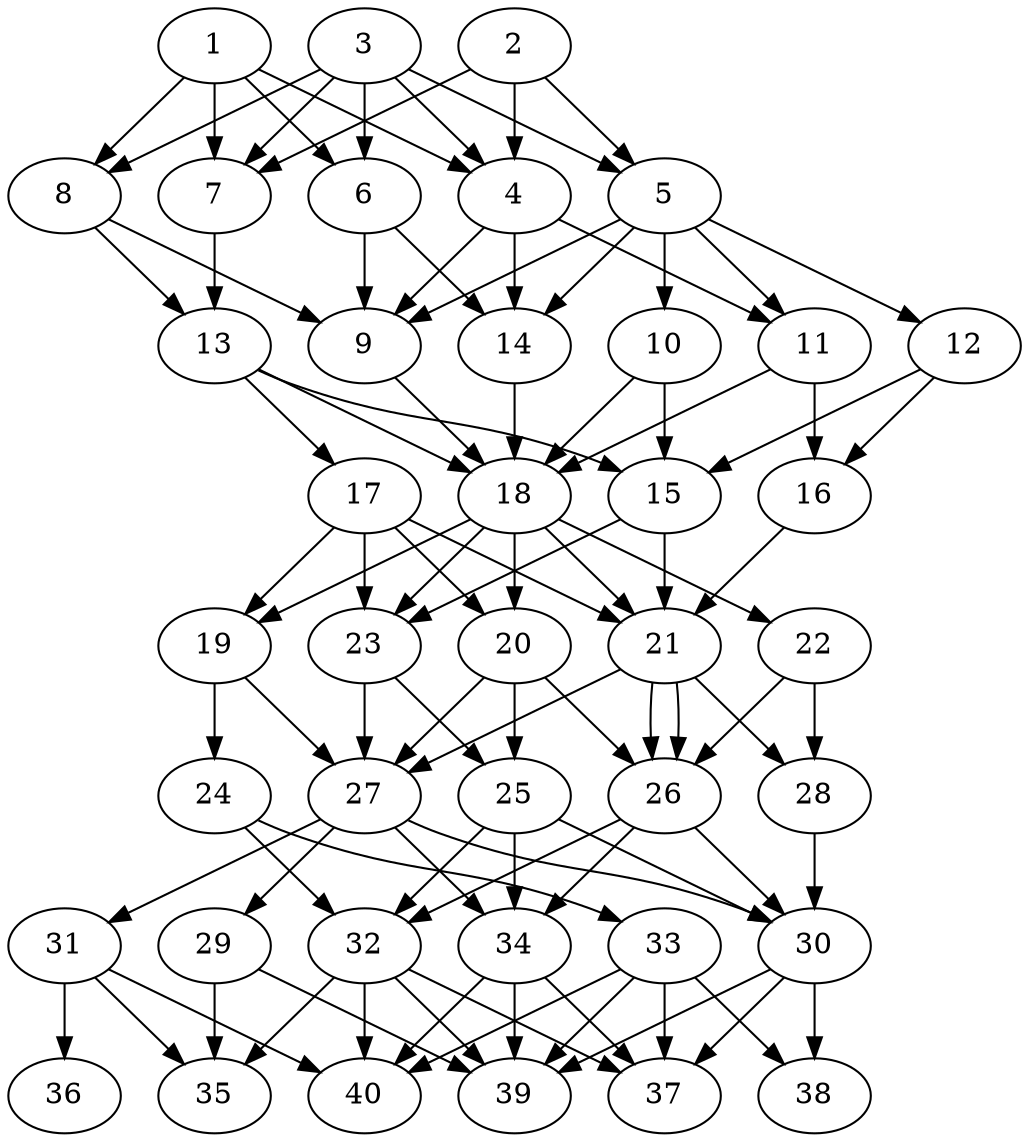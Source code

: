 // DAG automatically generated by daggen at Tue Aug  6 16:28:35 2019
// ./daggen --dot -n 40 --ccr 0.4 --fat 0.5 --regular 0.5 --density 0.8 --mindata 5242880 --maxdata 52428800 
digraph G {
  1 [size="97661440", alpha="0.13", expect_size="39064576"] 
  1 -> 4 [size ="39064576"]
  1 -> 6 [size ="39064576"]
  1 -> 7 [size ="39064576"]
  1 -> 8 [size ="39064576"]
  2 [size="125368320", alpha="0.00", expect_size="50147328"] 
  2 -> 4 [size ="50147328"]
  2 -> 5 [size ="50147328"]
  2 -> 7 [size ="50147328"]
  3 [size="39475200", alpha="0.17", expect_size="15790080"] 
  3 -> 4 [size ="15790080"]
  3 -> 5 [size ="15790080"]
  3 -> 6 [size ="15790080"]
  3 -> 7 [size ="15790080"]
  3 -> 8 [size ="15790080"]
  4 [size="70062080", alpha="0.14", expect_size="28024832"] 
  4 -> 9 [size ="28024832"]
  4 -> 11 [size ="28024832"]
  4 -> 14 [size ="28024832"]
  5 [size="53457920", alpha="0.17", expect_size="21383168"] 
  5 -> 9 [size ="21383168"]
  5 -> 10 [size ="21383168"]
  5 -> 11 [size ="21383168"]
  5 -> 12 [size ="21383168"]
  5 -> 14 [size ="21383168"]
  6 [size="16163840", alpha="0.08", expect_size="6465536"] 
  6 -> 9 [size ="6465536"]
  6 -> 14 [size ="6465536"]
  7 [size="22225920", alpha="0.04", expect_size="8890368"] 
  7 -> 13 [size ="8890368"]
  8 [size="125112320", alpha="0.04", expect_size="50044928"] 
  8 -> 9 [size ="50044928"]
  8 -> 13 [size ="50044928"]
  9 [size="55641600", alpha="0.07", expect_size="22256640"] 
  9 -> 18 [size ="22256640"]
  10 [size="110814720", alpha="0.00", expect_size="44325888"] 
  10 -> 15 [size ="44325888"]
  10 -> 18 [size ="44325888"]
  11 [size="110231040", alpha="0.16", expect_size="44092416"] 
  11 -> 16 [size ="44092416"]
  11 -> 18 [size ="44092416"]
  12 [size="70072320", alpha="0.04", expect_size="28028928"] 
  12 -> 15 [size ="28028928"]
  12 -> 16 [size ="28028928"]
  13 [size="72284160", alpha="0.09", expect_size="28913664"] 
  13 -> 15 [size ="28913664"]
  13 -> 17 [size ="28913664"]
  13 -> 18 [size ="28913664"]
  14 [size="53795840", alpha="0.15", expect_size="21518336"] 
  14 -> 18 [size ="21518336"]
  15 [size="20234240", alpha="0.09", expect_size="8093696"] 
  15 -> 21 [size ="8093696"]
  15 -> 23 [size ="8093696"]
  16 [size="118433280", alpha="0.12", expect_size="47373312"] 
  16 -> 21 [size ="47373312"]
  17 [size="50160640", alpha="0.18", expect_size="20064256"] 
  17 -> 19 [size ="20064256"]
  17 -> 20 [size ="20064256"]
  17 -> 21 [size ="20064256"]
  17 -> 23 [size ="20064256"]
  18 [size="72693760", alpha="0.06", expect_size="29077504"] 
  18 -> 19 [size ="29077504"]
  18 -> 20 [size ="29077504"]
  18 -> 21 [size ="29077504"]
  18 -> 22 [size ="29077504"]
  18 -> 23 [size ="29077504"]
  19 [size="95659520", alpha="0.05", expect_size="38263808"] 
  19 -> 24 [size ="38263808"]
  19 -> 27 [size ="38263808"]
  20 [size="21235200", alpha="0.13", expect_size="8494080"] 
  20 -> 25 [size ="8494080"]
  20 -> 26 [size ="8494080"]
  20 -> 27 [size ="8494080"]
  21 [size="22174720", alpha="0.15", expect_size="8869888"] 
  21 -> 26 [size ="8869888"]
  21 -> 26 [size ="8869888"]
  21 -> 27 [size ="8869888"]
  21 -> 28 [size ="8869888"]
  22 [size="114595840", alpha="0.15", expect_size="45838336"] 
  22 -> 26 [size ="45838336"]
  22 -> 28 [size ="45838336"]
  23 [size="17571840", alpha="0.01", expect_size="7028736"] 
  23 -> 25 [size ="7028736"]
  23 -> 27 [size ="7028736"]
  24 [size="69977600", alpha="0.15", expect_size="27991040"] 
  24 -> 32 [size ="27991040"]
  24 -> 33 [size ="27991040"]
  25 [size="41395200", alpha="0.17", expect_size="16558080"] 
  25 -> 30 [size ="16558080"]
  25 -> 32 [size ="16558080"]
  25 -> 34 [size ="16558080"]
  26 [size="96934400", alpha="0.19", expect_size="38773760"] 
  26 -> 30 [size ="38773760"]
  26 -> 32 [size ="38773760"]
  26 -> 34 [size ="38773760"]
  27 [size="48092160", alpha="0.03", expect_size="19236864"] 
  27 -> 29 [size ="19236864"]
  27 -> 30 [size ="19236864"]
  27 -> 31 [size ="19236864"]
  27 -> 34 [size ="19236864"]
  28 [size="34959360", alpha="0.06", expect_size="13983744"] 
  28 -> 30 [size ="13983744"]
  29 [size="71751680", alpha="0.16", expect_size="28700672"] 
  29 -> 35 [size ="28700672"]
  29 -> 39 [size ="28700672"]
  30 [size="103943680", alpha="0.02", expect_size="41577472"] 
  30 -> 37 [size ="41577472"]
  30 -> 38 [size ="41577472"]
  30 -> 39 [size ="41577472"]
  31 [size="61701120", alpha="0.05", expect_size="24680448"] 
  31 -> 35 [size ="24680448"]
  31 -> 36 [size ="24680448"]
  31 -> 40 [size ="24680448"]
  32 [size="29580800", alpha="0.18", expect_size="11832320"] 
  32 -> 35 [size ="11832320"]
  32 -> 37 [size ="11832320"]
  32 -> 39 [size ="11832320"]
  32 -> 40 [size ="11832320"]
  33 [size="119846400", alpha="0.01", expect_size="47938560"] 
  33 -> 37 [size ="47938560"]
  33 -> 38 [size ="47938560"]
  33 -> 39 [size ="47938560"]
  33 -> 40 [size ="47938560"]
  34 [size="122936320", alpha="0.10", expect_size="49174528"] 
  34 -> 37 [size ="49174528"]
  34 -> 39 [size ="49174528"]
  34 -> 40 [size ="49174528"]
  35 [size="95805440", alpha="0.01", expect_size="38322176"] 
  36 [size="78809600", alpha="0.10", expect_size="31523840"] 
  37 [size="75005440", alpha="0.05", expect_size="30002176"] 
  38 [size="93509120", alpha="0.10", expect_size="37403648"] 
  39 [size="128368640", alpha="0.09", expect_size="51347456"] 
  40 [size="104151040", alpha="0.09", expect_size="41660416"] 
}
